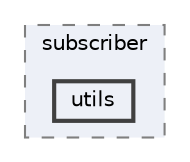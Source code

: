 digraph "repository/brm-subscriber/src/test/java/com/sterlite/cal/brm/subscriber/utils"
{
 // LATEX_PDF_SIZE
  bgcolor="transparent";
  edge [fontname=Helvetica,fontsize=10,labelfontname=Helvetica,labelfontsize=10];
  node [fontname=Helvetica,fontsize=10,shape=box,height=0.2,width=0.4];
  compound=true
  subgraph clusterdir_7680b01d5046f063cb246767b4a78bcd {
    graph [ bgcolor="#edf0f7", pencolor="grey50", label="subscriber", fontname=Helvetica,fontsize=10 style="filled,dashed", URL="dir_7680b01d5046f063cb246767b4a78bcd.html",tooltip=""]
  dir_64379491cb9bf83a7dce213a9f7f4ddf [label="utils", fillcolor="#edf0f7", color="grey25", style="filled,bold", URL="dir_64379491cb9bf83a7dce213a9f7f4ddf.html",tooltip=""];
  }
}

